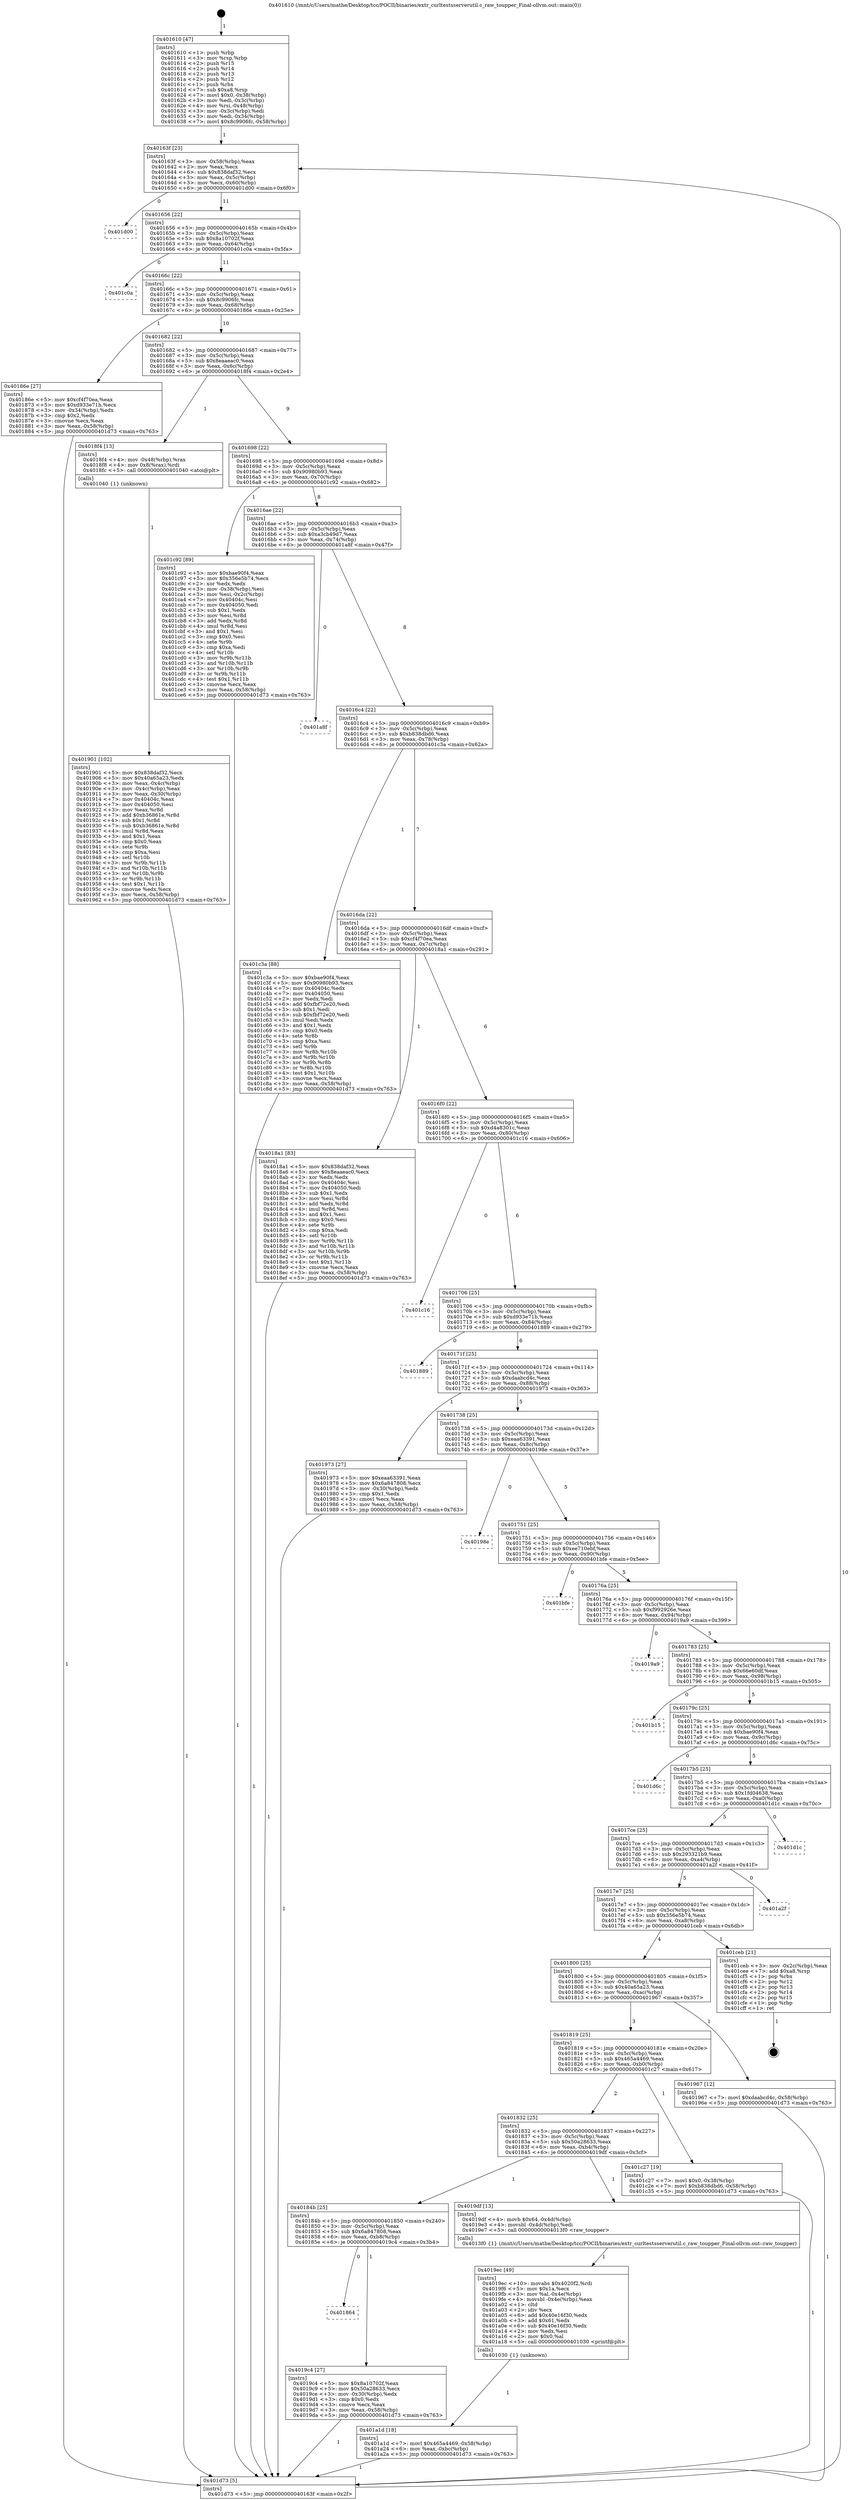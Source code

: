 digraph "0x401610" {
  label = "0x401610 (/mnt/c/Users/mathe/Desktop/tcc/POCII/binaries/extr_curltestsserverutil.c_raw_toupper_Final-ollvm.out::main(0))"
  labelloc = "t"
  node[shape=record]

  Entry [label="",width=0.3,height=0.3,shape=circle,fillcolor=black,style=filled]
  "0x40163f" [label="{
     0x40163f [23]\l
     | [instrs]\l
     &nbsp;&nbsp;0x40163f \<+3\>: mov -0x58(%rbp),%eax\l
     &nbsp;&nbsp;0x401642 \<+2\>: mov %eax,%ecx\l
     &nbsp;&nbsp;0x401644 \<+6\>: sub $0x838daf32,%ecx\l
     &nbsp;&nbsp;0x40164a \<+3\>: mov %eax,-0x5c(%rbp)\l
     &nbsp;&nbsp;0x40164d \<+3\>: mov %ecx,-0x60(%rbp)\l
     &nbsp;&nbsp;0x401650 \<+6\>: je 0000000000401d00 \<main+0x6f0\>\l
  }"]
  "0x401d00" [label="{
     0x401d00\l
  }", style=dashed]
  "0x401656" [label="{
     0x401656 [22]\l
     | [instrs]\l
     &nbsp;&nbsp;0x401656 \<+5\>: jmp 000000000040165b \<main+0x4b\>\l
     &nbsp;&nbsp;0x40165b \<+3\>: mov -0x5c(%rbp),%eax\l
     &nbsp;&nbsp;0x40165e \<+5\>: sub $0x8a10702f,%eax\l
     &nbsp;&nbsp;0x401663 \<+3\>: mov %eax,-0x64(%rbp)\l
     &nbsp;&nbsp;0x401666 \<+6\>: je 0000000000401c0a \<main+0x5fa\>\l
  }"]
  Exit [label="",width=0.3,height=0.3,shape=circle,fillcolor=black,style=filled,peripheries=2]
  "0x401c0a" [label="{
     0x401c0a\l
  }", style=dashed]
  "0x40166c" [label="{
     0x40166c [22]\l
     | [instrs]\l
     &nbsp;&nbsp;0x40166c \<+5\>: jmp 0000000000401671 \<main+0x61\>\l
     &nbsp;&nbsp;0x401671 \<+3\>: mov -0x5c(%rbp),%eax\l
     &nbsp;&nbsp;0x401674 \<+5\>: sub $0x8c9906fc,%eax\l
     &nbsp;&nbsp;0x401679 \<+3\>: mov %eax,-0x68(%rbp)\l
     &nbsp;&nbsp;0x40167c \<+6\>: je 000000000040186e \<main+0x25e\>\l
  }"]
  "0x401a1d" [label="{
     0x401a1d [18]\l
     | [instrs]\l
     &nbsp;&nbsp;0x401a1d \<+7\>: movl $0x465a4469,-0x58(%rbp)\l
     &nbsp;&nbsp;0x401a24 \<+6\>: mov %eax,-0xbc(%rbp)\l
     &nbsp;&nbsp;0x401a2a \<+5\>: jmp 0000000000401d73 \<main+0x763\>\l
  }"]
  "0x40186e" [label="{
     0x40186e [27]\l
     | [instrs]\l
     &nbsp;&nbsp;0x40186e \<+5\>: mov $0xcf4f70ea,%eax\l
     &nbsp;&nbsp;0x401873 \<+5\>: mov $0xd933e71b,%ecx\l
     &nbsp;&nbsp;0x401878 \<+3\>: mov -0x34(%rbp),%edx\l
     &nbsp;&nbsp;0x40187b \<+3\>: cmp $0x2,%edx\l
     &nbsp;&nbsp;0x40187e \<+3\>: cmovne %ecx,%eax\l
     &nbsp;&nbsp;0x401881 \<+3\>: mov %eax,-0x58(%rbp)\l
     &nbsp;&nbsp;0x401884 \<+5\>: jmp 0000000000401d73 \<main+0x763\>\l
  }"]
  "0x401682" [label="{
     0x401682 [22]\l
     | [instrs]\l
     &nbsp;&nbsp;0x401682 \<+5\>: jmp 0000000000401687 \<main+0x77\>\l
     &nbsp;&nbsp;0x401687 \<+3\>: mov -0x5c(%rbp),%eax\l
     &nbsp;&nbsp;0x40168a \<+5\>: sub $0x8eaaeac0,%eax\l
     &nbsp;&nbsp;0x40168f \<+3\>: mov %eax,-0x6c(%rbp)\l
     &nbsp;&nbsp;0x401692 \<+6\>: je 00000000004018f4 \<main+0x2e4\>\l
  }"]
  "0x401d73" [label="{
     0x401d73 [5]\l
     | [instrs]\l
     &nbsp;&nbsp;0x401d73 \<+5\>: jmp 000000000040163f \<main+0x2f\>\l
  }"]
  "0x401610" [label="{
     0x401610 [47]\l
     | [instrs]\l
     &nbsp;&nbsp;0x401610 \<+1\>: push %rbp\l
     &nbsp;&nbsp;0x401611 \<+3\>: mov %rsp,%rbp\l
     &nbsp;&nbsp;0x401614 \<+2\>: push %r15\l
     &nbsp;&nbsp;0x401616 \<+2\>: push %r14\l
     &nbsp;&nbsp;0x401618 \<+2\>: push %r13\l
     &nbsp;&nbsp;0x40161a \<+2\>: push %r12\l
     &nbsp;&nbsp;0x40161c \<+1\>: push %rbx\l
     &nbsp;&nbsp;0x40161d \<+7\>: sub $0xa8,%rsp\l
     &nbsp;&nbsp;0x401624 \<+7\>: movl $0x0,-0x38(%rbp)\l
     &nbsp;&nbsp;0x40162b \<+3\>: mov %edi,-0x3c(%rbp)\l
     &nbsp;&nbsp;0x40162e \<+4\>: mov %rsi,-0x48(%rbp)\l
     &nbsp;&nbsp;0x401632 \<+3\>: mov -0x3c(%rbp),%edi\l
     &nbsp;&nbsp;0x401635 \<+3\>: mov %edi,-0x34(%rbp)\l
     &nbsp;&nbsp;0x401638 \<+7\>: movl $0x8c9906fc,-0x58(%rbp)\l
  }"]
  "0x4019ec" [label="{
     0x4019ec [49]\l
     | [instrs]\l
     &nbsp;&nbsp;0x4019ec \<+10\>: movabs $0x4020f2,%rdi\l
     &nbsp;&nbsp;0x4019f6 \<+5\>: mov $0x1a,%ecx\l
     &nbsp;&nbsp;0x4019fb \<+3\>: mov %al,-0x4e(%rbp)\l
     &nbsp;&nbsp;0x4019fe \<+4\>: movsbl -0x4e(%rbp),%eax\l
     &nbsp;&nbsp;0x401a02 \<+1\>: cltd\l
     &nbsp;&nbsp;0x401a03 \<+2\>: idiv %ecx\l
     &nbsp;&nbsp;0x401a05 \<+6\>: add $0x40e16f30,%edx\l
     &nbsp;&nbsp;0x401a0b \<+3\>: add $0x61,%edx\l
     &nbsp;&nbsp;0x401a0e \<+6\>: sub $0x40e16f30,%edx\l
     &nbsp;&nbsp;0x401a14 \<+2\>: mov %edx,%esi\l
     &nbsp;&nbsp;0x401a16 \<+2\>: mov $0x0,%al\l
     &nbsp;&nbsp;0x401a18 \<+5\>: call 0000000000401030 \<printf@plt\>\l
     | [calls]\l
     &nbsp;&nbsp;0x401030 \{1\} (unknown)\l
  }"]
  "0x4018f4" [label="{
     0x4018f4 [13]\l
     | [instrs]\l
     &nbsp;&nbsp;0x4018f4 \<+4\>: mov -0x48(%rbp),%rax\l
     &nbsp;&nbsp;0x4018f8 \<+4\>: mov 0x8(%rax),%rdi\l
     &nbsp;&nbsp;0x4018fc \<+5\>: call 0000000000401040 \<atoi@plt\>\l
     | [calls]\l
     &nbsp;&nbsp;0x401040 \{1\} (unknown)\l
  }"]
  "0x401698" [label="{
     0x401698 [22]\l
     | [instrs]\l
     &nbsp;&nbsp;0x401698 \<+5\>: jmp 000000000040169d \<main+0x8d\>\l
     &nbsp;&nbsp;0x40169d \<+3\>: mov -0x5c(%rbp),%eax\l
     &nbsp;&nbsp;0x4016a0 \<+5\>: sub $0x90980b93,%eax\l
     &nbsp;&nbsp;0x4016a5 \<+3\>: mov %eax,-0x70(%rbp)\l
     &nbsp;&nbsp;0x4016a8 \<+6\>: je 0000000000401c92 \<main+0x682\>\l
  }"]
  "0x401864" [label="{
     0x401864\l
  }", style=dashed]
  "0x401c92" [label="{
     0x401c92 [89]\l
     | [instrs]\l
     &nbsp;&nbsp;0x401c92 \<+5\>: mov $0xbae90f4,%eax\l
     &nbsp;&nbsp;0x401c97 \<+5\>: mov $0x356e5b74,%ecx\l
     &nbsp;&nbsp;0x401c9c \<+2\>: xor %edx,%edx\l
     &nbsp;&nbsp;0x401c9e \<+3\>: mov -0x38(%rbp),%esi\l
     &nbsp;&nbsp;0x401ca1 \<+3\>: mov %esi,-0x2c(%rbp)\l
     &nbsp;&nbsp;0x401ca4 \<+7\>: mov 0x40404c,%esi\l
     &nbsp;&nbsp;0x401cab \<+7\>: mov 0x404050,%edi\l
     &nbsp;&nbsp;0x401cb2 \<+3\>: sub $0x1,%edx\l
     &nbsp;&nbsp;0x401cb5 \<+3\>: mov %esi,%r8d\l
     &nbsp;&nbsp;0x401cb8 \<+3\>: add %edx,%r8d\l
     &nbsp;&nbsp;0x401cbb \<+4\>: imul %r8d,%esi\l
     &nbsp;&nbsp;0x401cbf \<+3\>: and $0x1,%esi\l
     &nbsp;&nbsp;0x401cc2 \<+3\>: cmp $0x0,%esi\l
     &nbsp;&nbsp;0x401cc5 \<+4\>: sete %r9b\l
     &nbsp;&nbsp;0x401cc9 \<+3\>: cmp $0xa,%edi\l
     &nbsp;&nbsp;0x401ccc \<+4\>: setl %r10b\l
     &nbsp;&nbsp;0x401cd0 \<+3\>: mov %r9b,%r11b\l
     &nbsp;&nbsp;0x401cd3 \<+3\>: and %r10b,%r11b\l
     &nbsp;&nbsp;0x401cd6 \<+3\>: xor %r10b,%r9b\l
     &nbsp;&nbsp;0x401cd9 \<+3\>: or %r9b,%r11b\l
     &nbsp;&nbsp;0x401cdc \<+4\>: test $0x1,%r11b\l
     &nbsp;&nbsp;0x401ce0 \<+3\>: cmovne %ecx,%eax\l
     &nbsp;&nbsp;0x401ce3 \<+3\>: mov %eax,-0x58(%rbp)\l
     &nbsp;&nbsp;0x401ce6 \<+5\>: jmp 0000000000401d73 \<main+0x763\>\l
  }"]
  "0x4016ae" [label="{
     0x4016ae [22]\l
     | [instrs]\l
     &nbsp;&nbsp;0x4016ae \<+5\>: jmp 00000000004016b3 \<main+0xa3\>\l
     &nbsp;&nbsp;0x4016b3 \<+3\>: mov -0x5c(%rbp),%eax\l
     &nbsp;&nbsp;0x4016b6 \<+5\>: sub $0xa3cb49d7,%eax\l
     &nbsp;&nbsp;0x4016bb \<+3\>: mov %eax,-0x74(%rbp)\l
     &nbsp;&nbsp;0x4016be \<+6\>: je 0000000000401a8f \<main+0x47f\>\l
  }"]
  "0x4019c4" [label="{
     0x4019c4 [27]\l
     | [instrs]\l
     &nbsp;&nbsp;0x4019c4 \<+5\>: mov $0x8a10702f,%eax\l
     &nbsp;&nbsp;0x4019c9 \<+5\>: mov $0x50a28633,%ecx\l
     &nbsp;&nbsp;0x4019ce \<+3\>: mov -0x30(%rbp),%edx\l
     &nbsp;&nbsp;0x4019d1 \<+3\>: cmp $0x0,%edx\l
     &nbsp;&nbsp;0x4019d4 \<+3\>: cmove %ecx,%eax\l
     &nbsp;&nbsp;0x4019d7 \<+3\>: mov %eax,-0x58(%rbp)\l
     &nbsp;&nbsp;0x4019da \<+5\>: jmp 0000000000401d73 \<main+0x763\>\l
  }"]
  "0x401a8f" [label="{
     0x401a8f\l
  }", style=dashed]
  "0x4016c4" [label="{
     0x4016c4 [22]\l
     | [instrs]\l
     &nbsp;&nbsp;0x4016c4 \<+5\>: jmp 00000000004016c9 \<main+0xb9\>\l
     &nbsp;&nbsp;0x4016c9 \<+3\>: mov -0x5c(%rbp),%eax\l
     &nbsp;&nbsp;0x4016cc \<+5\>: sub $0xb838dbd6,%eax\l
     &nbsp;&nbsp;0x4016d1 \<+3\>: mov %eax,-0x78(%rbp)\l
     &nbsp;&nbsp;0x4016d4 \<+6\>: je 0000000000401c3a \<main+0x62a\>\l
  }"]
  "0x40184b" [label="{
     0x40184b [25]\l
     | [instrs]\l
     &nbsp;&nbsp;0x40184b \<+5\>: jmp 0000000000401850 \<main+0x240\>\l
     &nbsp;&nbsp;0x401850 \<+3\>: mov -0x5c(%rbp),%eax\l
     &nbsp;&nbsp;0x401853 \<+5\>: sub $0x6a847808,%eax\l
     &nbsp;&nbsp;0x401858 \<+6\>: mov %eax,-0xb8(%rbp)\l
     &nbsp;&nbsp;0x40185e \<+6\>: je 00000000004019c4 \<main+0x3b4\>\l
  }"]
  "0x401c3a" [label="{
     0x401c3a [88]\l
     | [instrs]\l
     &nbsp;&nbsp;0x401c3a \<+5\>: mov $0xbae90f4,%eax\l
     &nbsp;&nbsp;0x401c3f \<+5\>: mov $0x90980b93,%ecx\l
     &nbsp;&nbsp;0x401c44 \<+7\>: mov 0x40404c,%edx\l
     &nbsp;&nbsp;0x401c4b \<+7\>: mov 0x404050,%esi\l
     &nbsp;&nbsp;0x401c52 \<+2\>: mov %edx,%edi\l
     &nbsp;&nbsp;0x401c54 \<+6\>: add $0xfbf72e20,%edi\l
     &nbsp;&nbsp;0x401c5a \<+3\>: sub $0x1,%edi\l
     &nbsp;&nbsp;0x401c5d \<+6\>: sub $0xfbf72e20,%edi\l
     &nbsp;&nbsp;0x401c63 \<+3\>: imul %edi,%edx\l
     &nbsp;&nbsp;0x401c66 \<+3\>: and $0x1,%edx\l
     &nbsp;&nbsp;0x401c69 \<+3\>: cmp $0x0,%edx\l
     &nbsp;&nbsp;0x401c6c \<+4\>: sete %r8b\l
     &nbsp;&nbsp;0x401c70 \<+3\>: cmp $0xa,%esi\l
     &nbsp;&nbsp;0x401c73 \<+4\>: setl %r9b\l
     &nbsp;&nbsp;0x401c77 \<+3\>: mov %r8b,%r10b\l
     &nbsp;&nbsp;0x401c7a \<+3\>: and %r9b,%r10b\l
     &nbsp;&nbsp;0x401c7d \<+3\>: xor %r9b,%r8b\l
     &nbsp;&nbsp;0x401c80 \<+3\>: or %r8b,%r10b\l
     &nbsp;&nbsp;0x401c83 \<+4\>: test $0x1,%r10b\l
     &nbsp;&nbsp;0x401c87 \<+3\>: cmovne %ecx,%eax\l
     &nbsp;&nbsp;0x401c8a \<+3\>: mov %eax,-0x58(%rbp)\l
     &nbsp;&nbsp;0x401c8d \<+5\>: jmp 0000000000401d73 \<main+0x763\>\l
  }"]
  "0x4016da" [label="{
     0x4016da [22]\l
     | [instrs]\l
     &nbsp;&nbsp;0x4016da \<+5\>: jmp 00000000004016df \<main+0xcf\>\l
     &nbsp;&nbsp;0x4016df \<+3\>: mov -0x5c(%rbp),%eax\l
     &nbsp;&nbsp;0x4016e2 \<+5\>: sub $0xcf4f70ea,%eax\l
     &nbsp;&nbsp;0x4016e7 \<+3\>: mov %eax,-0x7c(%rbp)\l
     &nbsp;&nbsp;0x4016ea \<+6\>: je 00000000004018a1 \<main+0x291\>\l
  }"]
  "0x4019df" [label="{
     0x4019df [13]\l
     | [instrs]\l
     &nbsp;&nbsp;0x4019df \<+4\>: movb $0x64,-0x4d(%rbp)\l
     &nbsp;&nbsp;0x4019e3 \<+4\>: movsbl -0x4d(%rbp),%edi\l
     &nbsp;&nbsp;0x4019e7 \<+5\>: call 00000000004013f0 \<raw_toupper\>\l
     | [calls]\l
     &nbsp;&nbsp;0x4013f0 \{1\} (/mnt/c/Users/mathe/Desktop/tcc/POCII/binaries/extr_curltestsserverutil.c_raw_toupper_Final-ollvm.out::raw_toupper)\l
  }"]
  "0x4018a1" [label="{
     0x4018a1 [83]\l
     | [instrs]\l
     &nbsp;&nbsp;0x4018a1 \<+5\>: mov $0x838daf32,%eax\l
     &nbsp;&nbsp;0x4018a6 \<+5\>: mov $0x8eaaeac0,%ecx\l
     &nbsp;&nbsp;0x4018ab \<+2\>: xor %edx,%edx\l
     &nbsp;&nbsp;0x4018ad \<+7\>: mov 0x40404c,%esi\l
     &nbsp;&nbsp;0x4018b4 \<+7\>: mov 0x404050,%edi\l
     &nbsp;&nbsp;0x4018bb \<+3\>: sub $0x1,%edx\l
     &nbsp;&nbsp;0x4018be \<+3\>: mov %esi,%r8d\l
     &nbsp;&nbsp;0x4018c1 \<+3\>: add %edx,%r8d\l
     &nbsp;&nbsp;0x4018c4 \<+4\>: imul %r8d,%esi\l
     &nbsp;&nbsp;0x4018c8 \<+3\>: and $0x1,%esi\l
     &nbsp;&nbsp;0x4018cb \<+3\>: cmp $0x0,%esi\l
     &nbsp;&nbsp;0x4018ce \<+4\>: sete %r9b\l
     &nbsp;&nbsp;0x4018d2 \<+3\>: cmp $0xa,%edi\l
     &nbsp;&nbsp;0x4018d5 \<+4\>: setl %r10b\l
     &nbsp;&nbsp;0x4018d9 \<+3\>: mov %r9b,%r11b\l
     &nbsp;&nbsp;0x4018dc \<+3\>: and %r10b,%r11b\l
     &nbsp;&nbsp;0x4018df \<+3\>: xor %r10b,%r9b\l
     &nbsp;&nbsp;0x4018e2 \<+3\>: or %r9b,%r11b\l
     &nbsp;&nbsp;0x4018e5 \<+4\>: test $0x1,%r11b\l
     &nbsp;&nbsp;0x4018e9 \<+3\>: cmovne %ecx,%eax\l
     &nbsp;&nbsp;0x4018ec \<+3\>: mov %eax,-0x58(%rbp)\l
     &nbsp;&nbsp;0x4018ef \<+5\>: jmp 0000000000401d73 \<main+0x763\>\l
  }"]
  "0x4016f0" [label="{
     0x4016f0 [22]\l
     | [instrs]\l
     &nbsp;&nbsp;0x4016f0 \<+5\>: jmp 00000000004016f5 \<main+0xe5\>\l
     &nbsp;&nbsp;0x4016f5 \<+3\>: mov -0x5c(%rbp),%eax\l
     &nbsp;&nbsp;0x4016f8 \<+5\>: sub $0xd4a8301c,%eax\l
     &nbsp;&nbsp;0x4016fd \<+3\>: mov %eax,-0x80(%rbp)\l
     &nbsp;&nbsp;0x401700 \<+6\>: je 0000000000401c16 \<main+0x606\>\l
  }"]
  "0x401901" [label="{
     0x401901 [102]\l
     | [instrs]\l
     &nbsp;&nbsp;0x401901 \<+5\>: mov $0x838daf32,%ecx\l
     &nbsp;&nbsp;0x401906 \<+5\>: mov $0x40a65a23,%edx\l
     &nbsp;&nbsp;0x40190b \<+3\>: mov %eax,-0x4c(%rbp)\l
     &nbsp;&nbsp;0x40190e \<+3\>: mov -0x4c(%rbp),%eax\l
     &nbsp;&nbsp;0x401911 \<+3\>: mov %eax,-0x30(%rbp)\l
     &nbsp;&nbsp;0x401914 \<+7\>: mov 0x40404c,%eax\l
     &nbsp;&nbsp;0x40191b \<+7\>: mov 0x404050,%esi\l
     &nbsp;&nbsp;0x401922 \<+3\>: mov %eax,%r8d\l
     &nbsp;&nbsp;0x401925 \<+7\>: add $0xb36861e,%r8d\l
     &nbsp;&nbsp;0x40192c \<+4\>: sub $0x1,%r8d\l
     &nbsp;&nbsp;0x401930 \<+7\>: sub $0xb36861e,%r8d\l
     &nbsp;&nbsp;0x401937 \<+4\>: imul %r8d,%eax\l
     &nbsp;&nbsp;0x40193b \<+3\>: and $0x1,%eax\l
     &nbsp;&nbsp;0x40193e \<+3\>: cmp $0x0,%eax\l
     &nbsp;&nbsp;0x401941 \<+4\>: sete %r9b\l
     &nbsp;&nbsp;0x401945 \<+3\>: cmp $0xa,%esi\l
     &nbsp;&nbsp;0x401948 \<+4\>: setl %r10b\l
     &nbsp;&nbsp;0x40194c \<+3\>: mov %r9b,%r11b\l
     &nbsp;&nbsp;0x40194f \<+3\>: and %r10b,%r11b\l
     &nbsp;&nbsp;0x401952 \<+3\>: xor %r10b,%r9b\l
     &nbsp;&nbsp;0x401955 \<+3\>: or %r9b,%r11b\l
     &nbsp;&nbsp;0x401958 \<+4\>: test $0x1,%r11b\l
     &nbsp;&nbsp;0x40195c \<+3\>: cmovne %edx,%ecx\l
     &nbsp;&nbsp;0x40195f \<+3\>: mov %ecx,-0x58(%rbp)\l
     &nbsp;&nbsp;0x401962 \<+5\>: jmp 0000000000401d73 \<main+0x763\>\l
  }"]
  "0x401832" [label="{
     0x401832 [25]\l
     | [instrs]\l
     &nbsp;&nbsp;0x401832 \<+5\>: jmp 0000000000401837 \<main+0x227\>\l
     &nbsp;&nbsp;0x401837 \<+3\>: mov -0x5c(%rbp),%eax\l
     &nbsp;&nbsp;0x40183a \<+5\>: sub $0x50a28633,%eax\l
     &nbsp;&nbsp;0x40183f \<+6\>: mov %eax,-0xb4(%rbp)\l
     &nbsp;&nbsp;0x401845 \<+6\>: je 00000000004019df \<main+0x3cf\>\l
  }"]
  "0x401c16" [label="{
     0x401c16\l
  }", style=dashed]
  "0x401706" [label="{
     0x401706 [25]\l
     | [instrs]\l
     &nbsp;&nbsp;0x401706 \<+5\>: jmp 000000000040170b \<main+0xfb\>\l
     &nbsp;&nbsp;0x40170b \<+3\>: mov -0x5c(%rbp),%eax\l
     &nbsp;&nbsp;0x40170e \<+5\>: sub $0xd933e71b,%eax\l
     &nbsp;&nbsp;0x401713 \<+6\>: mov %eax,-0x84(%rbp)\l
     &nbsp;&nbsp;0x401719 \<+6\>: je 0000000000401889 \<main+0x279\>\l
  }"]
  "0x401c27" [label="{
     0x401c27 [19]\l
     | [instrs]\l
     &nbsp;&nbsp;0x401c27 \<+7\>: movl $0x0,-0x38(%rbp)\l
     &nbsp;&nbsp;0x401c2e \<+7\>: movl $0xb838dbd6,-0x58(%rbp)\l
     &nbsp;&nbsp;0x401c35 \<+5\>: jmp 0000000000401d73 \<main+0x763\>\l
  }"]
  "0x401889" [label="{
     0x401889\l
  }", style=dashed]
  "0x40171f" [label="{
     0x40171f [25]\l
     | [instrs]\l
     &nbsp;&nbsp;0x40171f \<+5\>: jmp 0000000000401724 \<main+0x114\>\l
     &nbsp;&nbsp;0x401724 \<+3\>: mov -0x5c(%rbp),%eax\l
     &nbsp;&nbsp;0x401727 \<+5\>: sub $0xdaabcd4c,%eax\l
     &nbsp;&nbsp;0x40172c \<+6\>: mov %eax,-0x88(%rbp)\l
     &nbsp;&nbsp;0x401732 \<+6\>: je 0000000000401973 \<main+0x363\>\l
  }"]
  "0x401819" [label="{
     0x401819 [25]\l
     | [instrs]\l
     &nbsp;&nbsp;0x401819 \<+5\>: jmp 000000000040181e \<main+0x20e\>\l
     &nbsp;&nbsp;0x40181e \<+3\>: mov -0x5c(%rbp),%eax\l
     &nbsp;&nbsp;0x401821 \<+5\>: sub $0x465a4469,%eax\l
     &nbsp;&nbsp;0x401826 \<+6\>: mov %eax,-0xb0(%rbp)\l
     &nbsp;&nbsp;0x40182c \<+6\>: je 0000000000401c27 \<main+0x617\>\l
  }"]
  "0x401973" [label="{
     0x401973 [27]\l
     | [instrs]\l
     &nbsp;&nbsp;0x401973 \<+5\>: mov $0xeaa63391,%eax\l
     &nbsp;&nbsp;0x401978 \<+5\>: mov $0x6a847808,%ecx\l
     &nbsp;&nbsp;0x40197d \<+3\>: mov -0x30(%rbp),%edx\l
     &nbsp;&nbsp;0x401980 \<+3\>: cmp $0x1,%edx\l
     &nbsp;&nbsp;0x401983 \<+3\>: cmovl %ecx,%eax\l
     &nbsp;&nbsp;0x401986 \<+3\>: mov %eax,-0x58(%rbp)\l
     &nbsp;&nbsp;0x401989 \<+5\>: jmp 0000000000401d73 \<main+0x763\>\l
  }"]
  "0x401738" [label="{
     0x401738 [25]\l
     | [instrs]\l
     &nbsp;&nbsp;0x401738 \<+5\>: jmp 000000000040173d \<main+0x12d\>\l
     &nbsp;&nbsp;0x40173d \<+3\>: mov -0x5c(%rbp),%eax\l
     &nbsp;&nbsp;0x401740 \<+5\>: sub $0xeaa63391,%eax\l
     &nbsp;&nbsp;0x401745 \<+6\>: mov %eax,-0x8c(%rbp)\l
     &nbsp;&nbsp;0x40174b \<+6\>: je 000000000040198e \<main+0x37e\>\l
  }"]
  "0x401967" [label="{
     0x401967 [12]\l
     | [instrs]\l
     &nbsp;&nbsp;0x401967 \<+7\>: movl $0xdaabcd4c,-0x58(%rbp)\l
     &nbsp;&nbsp;0x40196e \<+5\>: jmp 0000000000401d73 \<main+0x763\>\l
  }"]
  "0x40198e" [label="{
     0x40198e\l
  }", style=dashed]
  "0x401751" [label="{
     0x401751 [25]\l
     | [instrs]\l
     &nbsp;&nbsp;0x401751 \<+5\>: jmp 0000000000401756 \<main+0x146\>\l
     &nbsp;&nbsp;0x401756 \<+3\>: mov -0x5c(%rbp),%eax\l
     &nbsp;&nbsp;0x401759 \<+5\>: sub $0xee710ebf,%eax\l
     &nbsp;&nbsp;0x40175e \<+6\>: mov %eax,-0x90(%rbp)\l
     &nbsp;&nbsp;0x401764 \<+6\>: je 0000000000401bfe \<main+0x5ee\>\l
  }"]
  "0x401800" [label="{
     0x401800 [25]\l
     | [instrs]\l
     &nbsp;&nbsp;0x401800 \<+5\>: jmp 0000000000401805 \<main+0x1f5\>\l
     &nbsp;&nbsp;0x401805 \<+3\>: mov -0x5c(%rbp),%eax\l
     &nbsp;&nbsp;0x401808 \<+5\>: sub $0x40a65a23,%eax\l
     &nbsp;&nbsp;0x40180d \<+6\>: mov %eax,-0xac(%rbp)\l
     &nbsp;&nbsp;0x401813 \<+6\>: je 0000000000401967 \<main+0x357\>\l
  }"]
  "0x401bfe" [label="{
     0x401bfe\l
  }", style=dashed]
  "0x40176a" [label="{
     0x40176a [25]\l
     | [instrs]\l
     &nbsp;&nbsp;0x40176a \<+5\>: jmp 000000000040176f \<main+0x15f\>\l
     &nbsp;&nbsp;0x40176f \<+3\>: mov -0x5c(%rbp),%eax\l
     &nbsp;&nbsp;0x401772 \<+5\>: sub $0xf992926e,%eax\l
     &nbsp;&nbsp;0x401777 \<+6\>: mov %eax,-0x94(%rbp)\l
     &nbsp;&nbsp;0x40177d \<+6\>: je 00000000004019a9 \<main+0x399\>\l
  }"]
  "0x401ceb" [label="{
     0x401ceb [21]\l
     | [instrs]\l
     &nbsp;&nbsp;0x401ceb \<+3\>: mov -0x2c(%rbp),%eax\l
     &nbsp;&nbsp;0x401cee \<+7\>: add $0xa8,%rsp\l
     &nbsp;&nbsp;0x401cf5 \<+1\>: pop %rbx\l
     &nbsp;&nbsp;0x401cf6 \<+2\>: pop %r12\l
     &nbsp;&nbsp;0x401cf8 \<+2\>: pop %r13\l
     &nbsp;&nbsp;0x401cfa \<+2\>: pop %r14\l
     &nbsp;&nbsp;0x401cfc \<+2\>: pop %r15\l
     &nbsp;&nbsp;0x401cfe \<+1\>: pop %rbp\l
     &nbsp;&nbsp;0x401cff \<+1\>: ret\l
  }"]
  "0x4019a9" [label="{
     0x4019a9\l
  }", style=dashed]
  "0x401783" [label="{
     0x401783 [25]\l
     | [instrs]\l
     &nbsp;&nbsp;0x401783 \<+5\>: jmp 0000000000401788 \<main+0x178\>\l
     &nbsp;&nbsp;0x401788 \<+3\>: mov -0x5c(%rbp),%eax\l
     &nbsp;&nbsp;0x40178b \<+5\>: sub $0x66e60df,%eax\l
     &nbsp;&nbsp;0x401790 \<+6\>: mov %eax,-0x98(%rbp)\l
     &nbsp;&nbsp;0x401796 \<+6\>: je 0000000000401b15 \<main+0x505\>\l
  }"]
  "0x4017e7" [label="{
     0x4017e7 [25]\l
     | [instrs]\l
     &nbsp;&nbsp;0x4017e7 \<+5\>: jmp 00000000004017ec \<main+0x1dc\>\l
     &nbsp;&nbsp;0x4017ec \<+3\>: mov -0x5c(%rbp),%eax\l
     &nbsp;&nbsp;0x4017ef \<+5\>: sub $0x356e5b74,%eax\l
     &nbsp;&nbsp;0x4017f4 \<+6\>: mov %eax,-0xa8(%rbp)\l
     &nbsp;&nbsp;0x4017fa \<+6\>: je 0000000000401ceb \<main+0x6db\>\l
  }"]
  "0x401b15" [label="{
     0x401b15\l
  }", style=dashed]
  "0x40179c" [label="{
     0x40179c [25]\l
     | [instrs]\l
     &nbsp;&nbsp;0x40179c \<+5\>: jmp 00000000004017a1 \<main+0x191\>\l
     &nbsp;&nbsp;0x4017a1 \<+3\>: mov -0x5c(%rbp),%eax\l
     &nbsp;&nbsp;0x4017a4 \<+5\>: sub $0xbae90f4,%eax\l
     &nbsp;&nbsp;0x4017a9 \<+6\>: mov %eax,-0x9c(%rbp)\l
     &nbsp;&nbsp;0x4017af \<+6\>: je 0000000000401d6c \<main+0x75c\>\l
  }"]
  "0x401a2f" [label="{
     0x401a2f\l
  }", style=dashed]
  "0x401d6c" [label="{
     0x401d6c\l
  }", style=dashed]
  "0x4017b5" [label="{
     0x4017b5 [25]\l
     | [instrs]\l
     &nbsp;&nbsp;0x4017b5 \<+5\>: jmp 00000000004017ba \<main+0x1aa\>\l
     &nbsp;&nbsp;0x4017ba \<+3\>: mov -0x5c(%rbp),%eax\l
     &nbsp;&nbsp;0x4017bd \<+5\>: sub $0x1fd04638,%eax\l
     &nbsp;&nbsp;0x4017c2 \<+6\>: mov %eax,-0xa0(%rbp)\l
     &nbsp;&nbsp;0x4017c8 \<+6\>: je 0000000000401d1c \<main+0x70c\>\l
  }"]
  "0x4017ce" [label="{
     0x4017ce [25]\l
     | [instrs]\l
     &nbsp;&nbsp;0x4017ce \<+5\>: jmp 00000000004017d3 \<main+0x1c3\>\l
     &nbsp;&nbsp;0x4017d3 \<+3\>: mov -0x5c(%rbp),%eax\l
     &nbsp;&nbsp;0x4017d6 \<+5\>: sub $0x293321b9,%eax\l
     &nbsp;&nbsp;0x4017db \<+6\>: mov %eax,-0xa4(%rbp)\l
     &nbsp;&nbsp;0x4017e1 \<+6\>: je 0000000000401a2f \<main+0x41f\>\l
  }"]
  "0x401d1c" [label="{
     0x401d1c\l
  }", style=dashed]
  Entry -> "0x401610" [label=" 1"]
  "0x40163f" -> "0x401d00" [label=" 0"]
  "0x40163f" -> "0x401656" [label=" 11"]
  "0x401ceb" -> Exit [label=" 1"]
  "0x401656" -> "0x401c0a" [label=" 0"]
  "0x401656" -> "0x40166c" [label=" 11"]
  "0x401c92" -> "0x401d73" [label=" 1"]
  "0x40166c" -> "0x40186e" [label=" 1"]
  "0x40166c" -> "0x401682" [label=" 10"]
  "0x40186e" -> "0x401d73" [label=" 1"]
  "0x401610" -> "0x40163f" [label=" 1"]
  "0x401d73" -> "0x40163f" [label=" 10"]
  "0x401c3a" -> "0x401d73" [label=" 1"]
  "0x401682" -> "0x4018f4" [label=" 1"]
  "0x401682" -> "0x401698" [label=" 9"]
  "0x401c27" -> "0x401d73" [label=" 1"]
  "0x401698" -> "0x401c92" [label=" 1"]
  "0x401698" -> "0x4016ae" [label=" 8"]
  "0x401a1d" -> "0x401d73" [label=" 1"]
  "0x4016ae" -> "0x401a8f" [label=" 0"]
  "0x4016ae" -> "0x4016c4" [label=" 8"]
  "0x4019ec" -> "0x401a1d" [label=" 1"]
  "0x4016c4" -> "0x401c3a" [label=" 1"]
  "0x4016c4" -> "0x4016da" [label=" 7"]
  "0x4019c4" -> "0x401d73" [label=" 1"]
  "0x4016da" -> "0x4018a1" [label=" 1"]
  "0x4016da" -> "0x4016f0" [label=" 6"]
  "0x4018a1" -> "0x401d73" [label=" 1"]
  "0x4018f4" -> "0x401901" [label=" 1"]
  "0x401901" -> "0x401d73" [label=" 1"]
  "0x40184b" -> "0x401864" [label=" 0"]
  "0x4016f0" -> "0x401c16" [label=" 0"]
  "0x4016f0" -> "0x401706" [label=" 6"]
  "0x4019df" -> "0x4019ec" [label=" 1"]
  "0x401706" -> "0x401889" [label=" 0"]
  "0x401706" -> "0x40171f" [label=" 6"]
  "0x401832" -> "0x40184b" [label=" 1"]
  "0x40171f" -> "0x401973" [label=" 1"]
  "0x40171f" -> "0x401738" [label=" 5"]
  "0x40184b" -> "0x4019c4" [label=" 1"]
  "0x401738" -> "0x40198e" [label=" 0"]
  "0x401738" -> "0x401751" [label=" 5"]
  "0x401819" -> "0x401832" [label=" 2"]
  "0x401751" -> "0x401bfe" [label=" 0"]
  "0x401751" -> "0x40176a" [label=" 5"]
  "0x401832" -> "0x4019df" [label=" 1"]
  "0x40176a" -> "0x4019a9" [label=" 0"]
  "0x40176a" -> "0x401783" [label=" 5"]
  "0x401973" -> "0x401d73" [label=" 1"]
  "0x401783" -> "0x401b15" [label=" 0"]
  "0x401783" -> "0x40179c" [label=" 5"]
  "0x401800" -> "0x401819" [label=" 3"]
  "0x40179c" -> "0x401d6c" [label=" 0"]
  "0x40179c" -> "0x4017b5" [label=" 5"]
  "0x401800" -> "0x401967" [label=" 1"]
  "0x4017b5" -> "0x401d1c" [label=" 0"]
  "0x4017b5" -> "0x4017ce" [label=" 5"]
  "0x401819" -> "0x401c27" [label=" 1"]
  "0x4017ce" -> "0x401a2f" [label=" 0"]
  "0x4017ce" -> "0x4017e7" [label=" 5"]
  "0x401967" -> "0x401d73" [label=" 1"]
  "0x4017e7" -> "0x401ceb" [label=" 1"]
  "0x4017e7" -> "0x401800" [label=" 4"]
}
